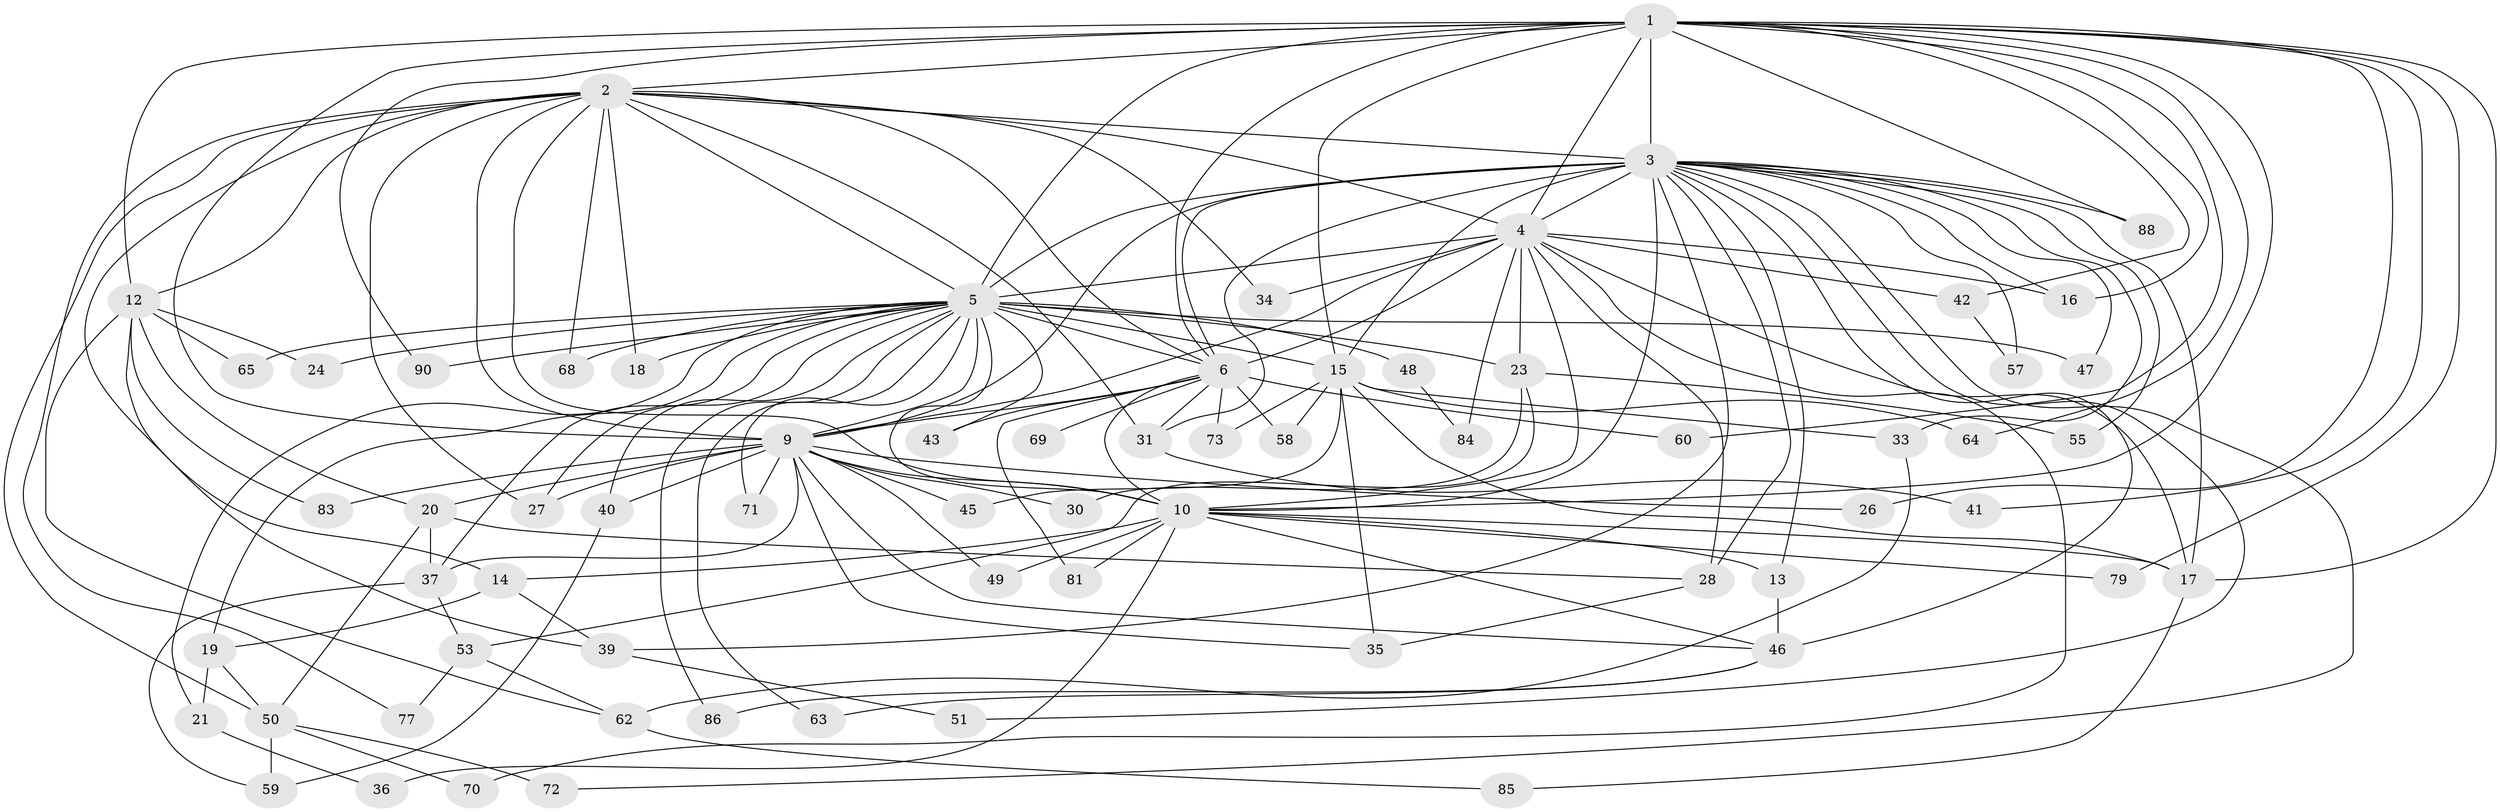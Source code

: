 // Generated by graph-tools (version 1.1) at 2025/51/02/27/25 19:51:44]
// undirected, 67 vertices, 160 edges
graph export_dot {
graph [start="1"]
  node [color=gray90,style=filled];
  1 [super="+93"];
  2 [super="+11"];
  3 [super="+8"];
  4 [super="+32"];
  5 [super="+7"];
  6 [super="+22"];
  9 [super="+80"];
  10 [super="+25"];
  12 [super="+75"];
  13 [super="+78"];
  14;
  15 [super="+29"];
  16 [super="+94"];
  17 [super="+44"];
  18 [super="+89"];
  19;
  20;
  21;
  23 [super="+38"];
  24;
  26;
  27 [super="+82"];
  28 [super="+54"];
  30;
  31 [super="+87"];
  33;
  34;
  35 [super="+91"];
  36;
  37 [super="+56"];
  39;
  40 [super="+76"];
  41;
  42;
  43;
  45;
  46 [super="+74"];
  47 [super="+67"];
  48;
  49;
  50 [super="+52"];
  51;
  53 [super="+61"];
  55;
  57;
  58;
  59;
  60;
  62 [super="+66"];
  63;
  64;
  65;
  68 [super="+92"];
  69;
  70;
  71;
  72;
  73;
  77;
  79;
  81;
  83;
  84;
  85;
  86;
  88;
  90;
  1 -- 2;
  1 -- 3 [weight=2];
  1 -- 4;
  1 -- 5 [weight=2];
  1 -- 6;
  1 -- 9;
  1 -- 10;
  1 -- 12;
  1 -- 17;
  1 -- 26;
  1 -- 41;
  1 -- 42;
  1 -- 60;
  1 -- 64;
  1 -- 79;
  1 -- 88;
  1 -- 90;
  1 -- 15;
  1 -- 16;
  2 -- 3 [weight=2];
  2 -- 4;
  2 -- 5 [weight=2];
  2 -- 6;
  2 -- 9 [weight=2];
  2 -- 10;
  2 -- 12;
  2 -- 18;
  2 -- 27;
  2 -- 31;
  2 -- 34;
  2 -- 50;
  2 -- 68 [weight=2];
  2 -- 77;
  2 -- 14;
  3 -- 4 [weight=2];
  3 -- 5 [weight=4];
  3 -- 6 [weight=3];
  3 -- 9 [weight=3];
  3 -- 10 [weight=2];
  3 -- 13;
  3 -- 15;
  3 -- 17;
  3 -- 28;
  3 -- 33;
  3 -- 39;
  3 -- 47 [weight=2];
  3 -- 51;
  3 -- 57;
  3 -- 72;
  3 -- 88;
  3 -- 16;
  3 -- 55;
  3 -- 31;
  3 -- 46;
  4 -- 5 [weight=3];
  4 -- 6;
  4 -- 9;
  4 -- 10;
  4 -- 16;
  4 -- 23;
  4 -- 84;
  4 -- 28;
  4 -- 34;
  4 -- 70;
  4 -- 42;
  4 -- 17;
  5 -- 6 [weight=2];
  5 -- 9 [weight=2];
  5 -- 10 [weight=2];
  5 -- 19;
  5 -- 48 [weight=2];
  5 -- 86;
  5 -- 65;
  5 -- 68;
  5 -- 71;
  5 -- 15;
  5 -- 18 [weight=2];
  5 -- 21;
  5 -- 23 [weight=2];
  5 -- 24;
  5 -- 90;
  5 -- 37;
  5 -- 40;
  5 -- 43;
  5 -- 47;
  5 -- 63;
  5 -- 27;
  6 -- 9;
  6 -- 10;
  6 -- 58;
  6 -- 60;
  6 -- 69 [weight=2];
  6 -- 73;
  6 -- 81;
  6 -- 43;
  6 -- 31;
  9 -- 10;
  9 -- 20;
  9 -- 26;
  9 -- 27;
  9 -- 30;
  9 -- 40;
  9 -- 45;
  9 -- 46;
  9 -- 49;
  9 -- 71;
  9 -- 37;
  9 -- 35;
  9 -- 83;
  10 -- 13;
  10 -- 14;
  10 -- 36;
  10 -- 46;
  10 -- 49;
  10 -- 79;
  10 -- 81;
  10 -- 17;
  12 -- 20;
  12 -- 24;
  12 -- 65;
  12 -- 83;
  12 -- 39;
  12 -- 62;
  13 -- 46;
  14 -- 19;
  14 -- 39;
  15 -- 33;
  15 -- 45;
  15 -- 58;
  15 -- 64;
  15 -- 73;
  15 -- 17;
  15 -- 35;
  17 -- 85;
  19 -- 21;
  19 -- 50;
  20 -- 28;
  20 -- 37;
  20 -- 50;
  21 -- 36;
  23 -- 30;
  23 -- 55;
  23 -- 53;
  28 -- 35;
  31 -- 41;
  33 -- 62;
  37 -- 53;
  37 -- 59;
  39 -- 51;
  40 -- 59;
  42 -- 57;
  46 -- 63;
  46 -- 86;
  48 -- 84;
  50 -- 72;
  50 -- 59;
  50 -- 70;
  53 -- 62;
  53 -- 77;
  62 -- 85;
}
